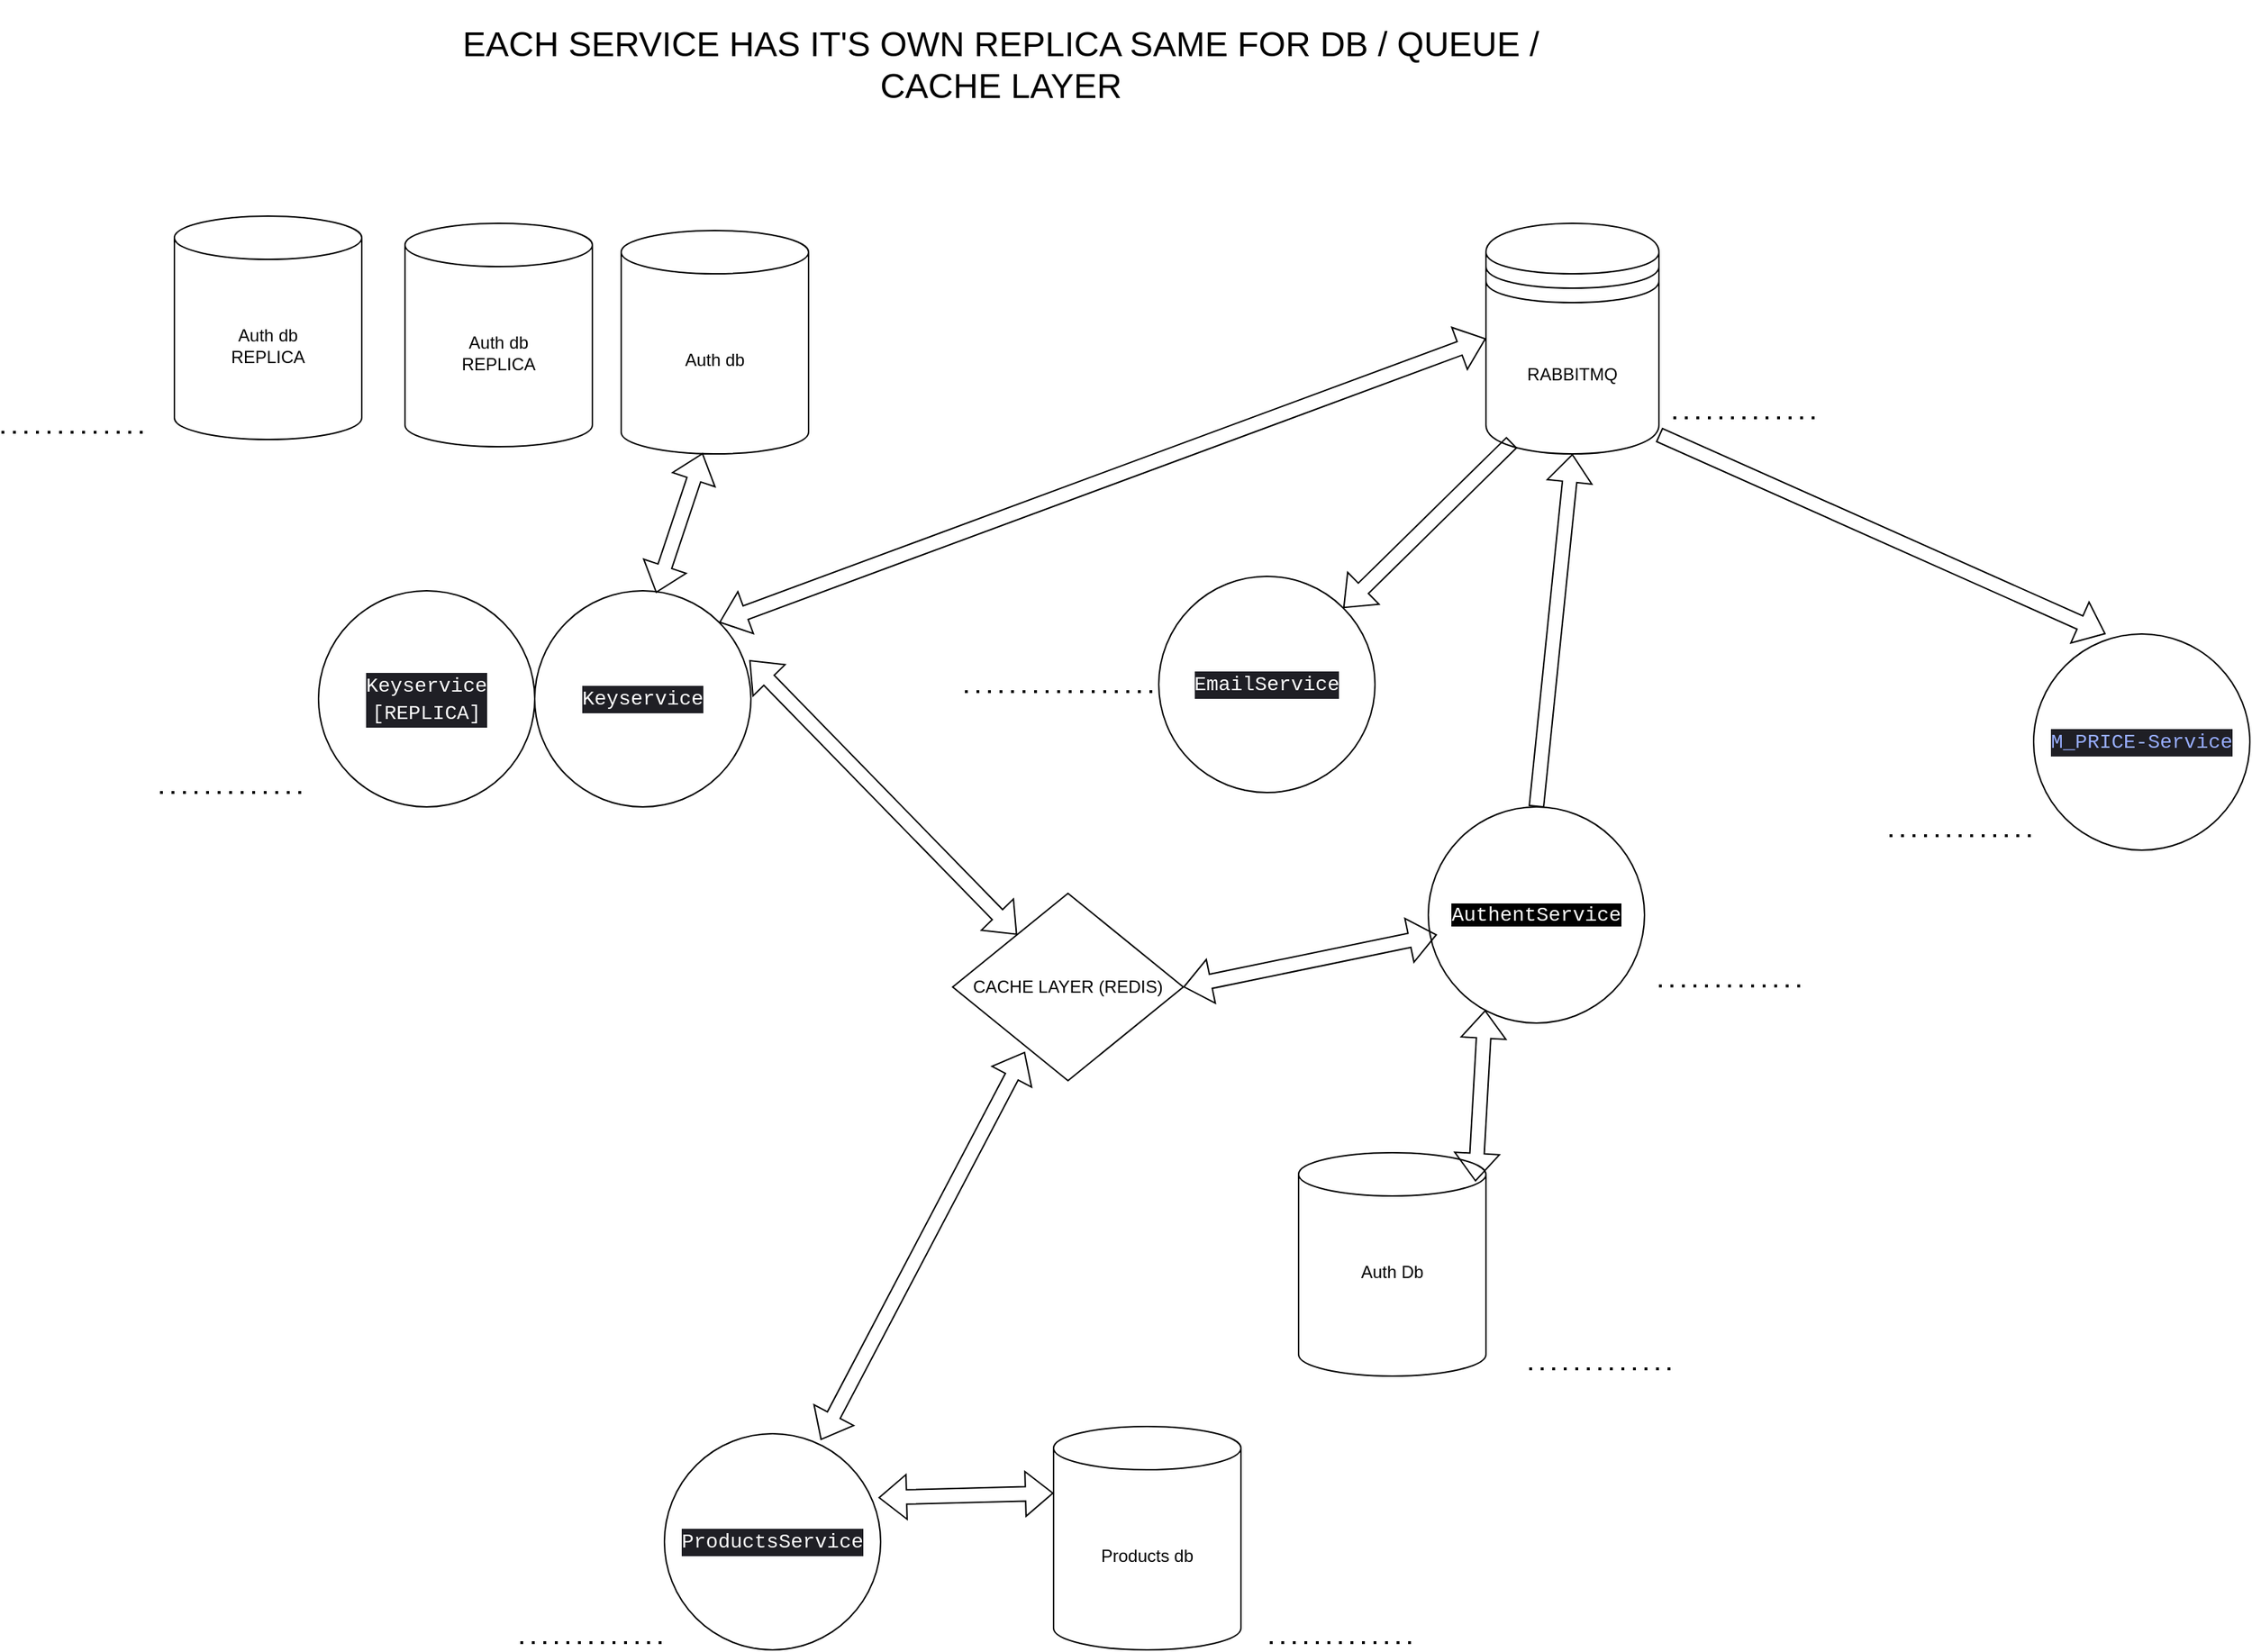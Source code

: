 <mxfile version="24.8.4">
  <diagram id="C5RBs43oDa-KdzZeNtuy" name="Page-1">
    <mxGraphModel dx="4014" dy="2916" grid="1" gridSize="10" guides="1" tooltips="1" connect="1" arrows="1" fold="1" page="1" pageScale="1" pageWidth="827" pageHeight="1169" math="0" shadow="0">
      <root>
        <mxCell id="WIyWlLk6GJQsqaUBKTNV-0" />
        <mxCell id="WIyWlLk6GJQsqaUBKTNV-1" parent="WIyWlLk6GJQsqaUBKTNV-0" />
        <mxCell id="S5fEqLQ17SnwDprI1mbb-0" value="&lt;div style=&quot;font-family: Consolas, &amp;quot;Courier New&amp;quot;, monospace; font-size: 14px; line-height: 19px; white-space: pre;&quot;&gt;&lt;font style=&quot;background-color: rgb(0, 0, 0);&quot; color=&quot;#ffffff&quot;&gt;AuthentService&lt;/font&gt;&lt;/div&gt;" style="ellipse;whiteSpace=wrap;html=1;aspect=fixed;" vertex="1" parent="WIyWlLk6GJQsqaUBKTNV-1">
          <mxGeometry x="600" y="450" width="150" height="150" as="geometry" />
        </mxCell>
        <mxCell id="S5fEqLQ17SnwDprI1mbb-1" value="&lt;div style=&quot;background-color: rgb(31, 31, 37); font-family: Consolas, &amp;quot;Courier New&amp;quot;, monospace; font-size: 14px; line-height: 19px; white-space: pre;&quot;&gt;&lt;div style=&quot;line-height: 19px;&quot;&gt;&lt;font color=&quot;#ffffff&quot;&gt;EmailService&lt;/font&gt;&lt;/div&gt;&lt;/div&gt;" style="ellipse;whiteSpace=wrap;html=1;aspect=fixed;" vertex="1" parent="WIyWlLk6GJQsqaUBKTNV-1">
          <mxGeometry x="413" y="290" width="150" height="150" as="geometry" />
        </mxCell>
        <mxCell id="S5fEqLQ17SnwDprI1mbb-2" value="&lt;div style=&quot;background-color: rgb(31, 31, 37); font-family: Consolas, &amp;quot;Courier New&amp;quot;, monospace; font-size: 14px; line-height: 19px; white-space: pre;&quot;&gt;&lt;div style=&quot;line-height: 19px;&quot;&gt;&lt;div style=&quot;line-height: 19px;&quot;&gt;&lt;font color=&quot;#ffffff&quot;&gt;ProductsService&lt;/font&gt;&lt;/div&gt;&lt;/div&gt;&lt;/div&gt;" style="ellipse;whiteSpace=wrap;html=1;aspect=fixed;" vertex="1" parent="WIyWlLk6GJQsqaUBKTNV-1">
          <mxGeometry x="70" y="885" width="150" height="150" as="geometry" />
        </mxCell>
        <mxCell id="S5fEqLQ17SnwDprI1mbb-3" value="&lt;div style=&quot;background-color: rgb(31, 31, 37); font-family: Consolas, &amp;quot;Courier New&amp;quot;, monospace; font-size: 14px; line-height: 19px; white-space: pre;&quot;&gt;&lt;div style=&quot;line-height: 19px;&quot;&gt;&lt;div style=&quot;line-height: 19px;&quot;&gt;&lt;div style=&quot;line-height: 19px;&quot;&gt;&lt;font color=&quot;#ffffff&quot;&gt;Keyservice&lt;/font&gt;&lt;/div&gt;&lt;/div&gt;&lt;/div&gt;&lt;/div&gt;" style="ellipse;whiteSpace=wrap;html=1;aspect=fixed;" vertex="1" parent="WIyWlLk6GJQsqaUBKTNV-1">
          <mxGeometry x="-20" y="300" width="150" height="150" as="geometry" />
        </mxCell>
        <mxCell id="S5fEqLQ17SnwDprI1mbb-4" value="&lt;div style=&quot;background-color: rgb(31, 31, 37); font-family: Consolas, &amp;quot;Courier New&amp;quot;, monospace; font-size: 14px; line-height: 19px; white-space: pre;&quot;&gt;&lt;div style=&quot;line-height: 19px;&quot;&gt;&lt;div style=&quot;line-height: 19px;&quot;&gt;&lt;div style=&quot;color: rgb(191, 201, 215); line-height: 19px;&quot;&gt;&lt;span style=&quot;color: #97adff;&quot;&gt;M_PRICE-Service&lt;/span&gt;&lt;/div&gt;&lt;/div&gt;&lt;/div&gt;&lt;/div&gt;" style="ellipse;whiteSpace=wrap;html=1;aspect=fixed;" vertex="1" parent="WIyWlLk6GJQsqaUBKTNV-1">
          <mxGeometry x="1020" y="330" width="150" height="150" as="geometry" />
        </mxCell>
        <mxCell id="S5fEqLQ17SnwDprI1mbb-5" value="Products db" style="shape=cylinder3;whiteSpace=wrap;html=1;boundedLbl=1;backgroundOutline=1;size=15;" vertex="1" parent="WIyWlLk6GJQsqaUBKTNV-1">
          <mxGeometry x="340" y="880" width="130" height="155" as="geometry" />
        </mxCell>
        <mxCell id="S5fEqLQ17SnwDprI1mbb-6" value="Auth db" style="shape=cylinder3;whiteSpace=wrap;html=1;boundedLbl=1;backgroundOutline=1;size=15;" vertex="1" parent="WIyWlLk6GJQsqaUBKTNV-1">
          <mxGeometry x="40" y="50" width="130" height="155" as="geometry" />
        </mxCell>
        <mxCell id="S5fEqLQ17SnwDprI1mbb-7" value="CACHE LAYER (REDIS)" style="rhombus;whiteSpace=wrap;html=1;" vertex="1" parent="WIyWlLk6GJQsqaUBKTNV-1">
          <mxGeometry x="270" y="510" width="160" height="130" as="geometry" />
        </mxCell>
        <mxCell id="S5fEqLQ17SnwDprI1mbb-10" value="RABBITMQ" style="shape=datastore;whiteSpace=wrap;html=1;" vertex="1" parent="WIyWlLk6GJQsqaUBKTNV-1">
          <mxGeometry x="640" y="45" width="120" height="160" as="geometry" />
        </mxCell>
        <mxCell id="S5fEqLQ17SnwDprI1mbb-12" value="Auth Db&lt;div&gt;&lt;br&gt;&lt;/div&gt;" style="shape=cylinder3;whiteSpace=wrap;html=1;boundedLbl=1;backgroundOutline=1;size=15;" vertex="1" parent="WIyWlLk6GJQsqaUBKTNV-1">
          <mxGeometry x="510" y="690" width="130" height="155" as="geometry" />
        </mxCell>
        <mxCell id="S5fEqLQ17SnwDprI1mbb-15" value="" style="shape=flexArrow;endArrow=classic;startArrow=classic;html=1;rounded=0;entryX=0.04;entryY=0.591;entryDx=0;entryDy=0;entryPerimeter=0;exitX=1;exitY=0.5;exitDx=0;exitDy=0;" edge="1" parent="WIyWlLk6GJQsqaUBKTNV-1" source="S5fEqLQ17SnwDprI1mbb-7" target="S5fEqLQ17SnwDprI1mbb-0">
          <mxGeometry width="100" height="100" relative="1" as="geometry">
            <mxPoint x="450" y="620" as="sourcePoint" />
            <mxPoint x="550" y="520" as="targetPoint" />
          </mxGeometry>
        </mxCell>
        <mxCell id="S5fEqLQ17SnwDprI1mbb-16" value="" style="shape=flexArrow;endArrow=classic;startArrow=classic;html=1;rounded=0;exitX=0.723;exitY=0.029;exitDx=0;exitDy=0;exitPerimeter=0;entryX=0.313;entryY=0.846;entryDx=0;entryDy=0;entryPerimeter=0;" edge="1" parent="WIyWlLk6GJQsqaUBKTNV-1" source="S5fEqLQ17SnwDprI1mbb-2" target="S5fEqLQ17SnwDprI1mbb-7">
          <mxGeometry width="100" height="100" relative="1" as="geometry">
            <mxPoint x="140" y="817.5" as="sourcePoint" />
            <mxPoint x="240" y="717.5" as="targetPoint" />
          </mxGeometry>
        </mxCell>
        <mxCell id="S5fEqLQ17SnwDprI1mbb-18" value="" style="shape=flexArrow;endArrow=classic;startArrow=classic;html=1;rounded=0;entryX=0.263;entryY=0.94;entryDx=0;entryDy=0;entryPerimeter=0;exitX=0.944;exitY=0.129;exitDx=0;exitDy=0;exitPerimeter=0;" edge="1" parent="WIyWlLk6GJQsqaUBKTNV-1" source="S5fEqLQ17SnwDprI1mbb-12" target="S5fEqLQ17SnwDprI1mbb-0">
          <mxGeometry width="100" height="100" relative="1" as="geometry">
            <mxPoint x="440" y="690" as="sourcePoint" />
            <mxPoint x="540" y="590" as="targetPoint" />
          </mxGeometry>
        </mxCell>
        <mxCell id="S5fEqLQ17SnwDprI1mbb-19" value="" style="shape=flexArrow;endArrow=classic;startArrow=classic;html=1;rounded=0;exitX=0.99;exitY=0.296;exitDx=0;exitDy=0;exitPerimeter=0;entryX=0;entryY=0;entryDx=0;entryDy=46.25;entryPerimeter=0;" edge="1" parent="WIyWlLk6GJQsqaUBKTNV-1" source="S5fEqLQ17SnwDprI1mbb-2" target="S5fEqLQ17SnwDprI1mbb-5">
          <mxGeometry width="100" height="100" relative="1" as="geometry">
            <mxPoint x="210" y="880" as="sourcePoint" />
            <mxPoint x="310" y="780" as="targetPoint" />
          </mxGeometry>
        </mxCell>
        <mxCell id="S5fEqLQ17SnwDprI1mbb-20" value="" style="shape=flexArrow;endArrow=classic;startArrow=classic;html=1;rounded=0;exitX=0.993;exitY=0.321;exitDx=0;exitDy=0;exitPerimeter=0;" edge="1" parent="WIyWlLk6GJQsqaUBKTNV-1" source="S5fEqLQ17SnwDprI1mbb-3" target="S5fEqLQ17SnwDprI1mbb-7">
          <mxGeometry width="100" height="100" relative="1" as="geometry">
            <mxPoint x="170" y="420" as="sourcePoint" />
            <mxPoint x="270" y="320" as="targetPoint" />
          </mxGeometry>
        </mxCell>
        <mxCell id="S5fEqLQ17SnwDprI1mbb-21" value="" style="shape=flexArrow;endArrow=classic;startArrow=classic;html=1;rounded=0;exitX=0.561;exitY=0.01;exitDx=0;exitDy=0;exitPerimeter=0;entryX=0.435;entryY=0.996;entryDx=0;entryDy=0;entryPerimeter=0;" edge="1" parent="WIyWlLk6GJQsqaUBKTNV-1" source="S5fEqLQ17SnwDprI1mbb-3" target="S5fEqLQ17SnwDprI1mbb-6">
          <mxGeometry width="100" height="100" relative="1" as="geometry">
            <mxPoint x="130" y="330" as="sourcePoint" />
            <mxPoint x="230" y="230" as="targetPoint" />
          </mxGeometry>
        </mxCell>
        <mxCell id="S5fEqLQ17SnwDprI1mbb-22" value="Auth db&lt;div&gt;REPLICA&lt;/div&gt;" style="shape=cylinder3;whiteSpace=wrap;html=1;boundedLbl=1;backgroundOutline=1;size=15;" vertex="1" parent="WIyWlLk6GJQsqaUBKTNV-1">
          <mxGeometry x="-110" y="45" width="130" height="155" as="geometry" />
        </mxCell>
        <mxCell id="S5fEqLQ17SnwDprI1mbb-23" value="Auth db&lt;div&gt;REPLICA&lt;/div&gt;" style="shape=cylinder3;whiteSpace=wrap;html=1;boundedLbl=1;backgroundOutline=1;size=15;" vertex="1" parent="WIyWlLk6GJQsqaUBKTNV-1">
          <mxGeometry x="-270" y="40" width="130" height="155" as="geometry" />
        </mxCell>
        <mxCell id="S5fEqLQ17SnwDprI1mbb-24" value="" style="endArrow=none;dashed=1;html=1;dashPattern=1 3;strokeWidth=2;rounded=0;" edge="1" parent="WIyWlLk6GJQsqaUBKTNV-1">
          <mxGeometry width="50" height="50" relative="1" as="geometry">
            <mxPoint x="-390" y="190" as="sourcePoint" />
            <mxPoint x="-290" y="190" as="targetPoint" />
          </mxGeometry>
        </mxCell>
        <mxCell id="S5fEqLQ17SnwDprI1mbb-26" value="&lt;div style=&quot;background-color: rgb(31, 31, 37); font-family: Consolas, &amp;quot;Courier New&amp;quot;, monospace; font-size: 14px; line-height: 19px; white-space: pre;&quot;&gt;&lt;div style=&quot;line-height: 19px;&quot;&gt;&lt;div style=&quot;line-height: 19px;&quot;&gt;&lt;div style=&quot;line-height: 19px;&quot;&gt;&lt;font color=&quot;#ffffff&quot;&gt;Keyservice&lt;/font&gt;&lt;/div&gt;&lt;div style=&quot;line-height: 19px;&quot;&gt;&lt;font color=&quot;#ffffff&quot;&gt;[REPLICA]&lt;/font&gt;&lt;/div&gt;&lt;/div&gt;&lt;/div&gt;&lt;/div&gt;" style="ellipse;whiteSpace=wrap;html=1;aspect=fixed;" vertex="1" parent="WIyWlLk6GJQsqaUBKTNV-1">
          <mxGeometry x="-170" y="300" width="150" height="150" as="geometry" />
        </mxCell>
        <mxCell id="S5fEqLQ17SnwDprI1mbb-27" value="" style="endArrow=none;dashed=1;html=1;dashPattern=1 3;strokeWidth=2;rounded=0;" edge="1" parent="WIyWlLk6GJQsqaUBKTNV-1">
          <mxGeometry width="50" height="50" relative="1" as="geometry">
            <mxPoint x="-280" y="440" as="sourcePoint" />
            <mxPoint x="-180" y="440" as="targetPoint" />
          </mxGeometry>
        </mxCell>
        <mxCell id="S5fEqLQ17SnwDprI1mbb-29" value="" style="endArrow=none;dashed=1;html=1;dashPattern=1 3;strokeWidth=2;rounded=0;" edge="1" parent="WIyWlLk6GJQsqaUBKTNV-1">
          <mxGeometry width="50" height="50" relative="1" as="geometry">
            <mxPoint x="670" y="840" as="sourcePoint" />
            <mxPoint x="770" y="840" as="targetPoint" />
          </mxGeometry>
        </mxCell>
        <mxCell id="S5fEqLQ17SnwDprI1mbb-30" value="" style="endArrow=none;dashed=1;html=1;dashPattern=1 3;strokeWidth=2;rounded=0;" edge="1" parent="WIyWlLk6GJQsqaUBKTNV-1">
          <mxGeometry width="50" height="50" relative="1" as="geometry">
            <mxPoint x="490" y="1030" as="sourcePoint" />
            <mxPoint x="590" y="1030" as="targetPoint" />
          </mxGeometry>
        </mxCell>
        <mxCell id="S5fEqLQ17SnwDprI1mbb-31" value="" style="endArrow=none;dashed=1;html=1;dashPattern=1 3;strokeWidth=2;rounded=0;" edge="1" parent="WIyWlLk6GJQsqaUBKTNV-1">
          <mxGeometry width="50" height="50" relative="1" as="geometry">
            <mxPoint x="-30" y="1030" as="sourcePoint" />
            <mxPoint x="70" y="1030" as="targetPoint" />
          </mxGeometry>
        </mxCell>
        <mxCell id="S5fEqLQ17SnwDprI1mbb-32" value="" style="endArrow=none;dashed=1;html=1;dashPattern=1 3;strokeWidth=2;rounded=0;" edge="1" parent="WIyWlLk6GJQsqaUBKTNV-1">
          <mxGeometry width="50" height="50" relative="1" as="geometry">
            <mxPoint x="920" y="470" as="sourcePoint" />
            <mxPoint x="1020" y="470" as="targetPoint" />
          </mxGeometry>
        </mxCell>
        <mxCell id="S5fEqLQ17SnwDprI1mbb-34" value="" style="endArrow=none;dashed=1;html=1;dashPattern=1 3;strokeWidth=2;rounded=0;" edge="1" parent="WIyWlLk6GJQsqaUBKTNV-1">
          <mxGeometry width="50" height="50" relative="1" as="geometry">
            <mxPoint x="760" y="574.23" as="sourcePoint" />
            <mxPoint x="860" y="574.23" as="targetPoint" />
          </mxGeometry>
        </mxCell>
        <mxCell id="S5fEqLQ17SnwDprI1mbb-35" value="" style="shape=flexArrow;endArrow=classic;startArrow=classic;html=1;rounded=0;exitX=1;exitY=0;exitDx=0;exitDy=0;entryX=0;entryY=0.5;entryDx=0;entryDy=0;" edge="1" parent="WIyWlLk6GJQsqaUBKTNV-1" source="S5fEqLQ17SnwDprI1mbb-3" target="S5fEqLQ17SnwDprI1mbb-10">
          <mxGeometry width="100" height="100" relative="1" as="geometry">
            <mxPoint x="120" y="305" as="sourcePoint" />
            <mxPoint x="220" y="205" as="targetPoint" />
          </mxGeometry>
        </mxCell>
        <mxCell id="S5fEqLQ17SnwDprI1mbb-36" value="" style="shape=flexArrow;endArrow=classic;html=1;rounded=0;exitX=0.15;exitY=0.95;exitDx=0;exitDy=0;exitPerimeter=0;entryX=1;entryY=0;entryDx=0;entryDy=0;" edge="1" parent="WIyWlLk6GJQsqaUBKTNV-1" source="S5fEqLQ17SnwDprI1mbb-10" target="S5fEqLQ17SnwDprI1mbb-1">
          <mxGeometry width="50" height="50" relative="1" as="geometry">
            <mxPoint x="680" y="280" as="sourcePoint" />
            <mxPoint x="600" y="320" as="targetPoint" />
          </mxGeometry>
        </mxCell>
        <mxCell id="S5fEqLQ17SnwDprI1mbb-37" value="&lt;span style=&quot;font-size: 24px;&quot;&gt;EACH SERVICE HAS IT&#39;S OWN REPLICA SAME FOR DB / QUEUE / CACHE LAYER&lt;/span&gt;" style="text;html=1;align=center;verticalAlign=middle;whiteSpace=wrap;rounded=0;" vertex="1" parent="WIyWlLk6GJQsqaUBKTNV-1">
          <mxGeometry x="-110" y="-110" width="827" height="90" as="geometry" />
        </mxCell>
        <mxCell id="S5fEqLQ17SnwDprI1mbb-38" value="" style="shape=flexArrow;endArrow=classic;html=1;rounded=0;exitX=0.5;exitY=0;exitDx=0;exitDy=0;entryX=0.5;entryY=1;entryDx=0;entryDy=0;" edge="1" parent="WIyWlLk6GJQsqaUBKTNV-1" source="S5fEqLQ17SnwDprI1mbb-0" target="S5fEqLQ17SnwDprI1mbb-10">
          <mxGeometry width="50" height="50" relative="1" as="geometry">
            <mxPoint x="667" y="430" as="sourcePoint" />
            <mxPoint x="717" y="380" as="targetPoint" />
          </mxGeometry>
        </mxCell>
        <mxCell id="S5fEqLQ17SnwDprI1mbb-39" value="" style="shape=flexArrow;endArrow=classic;html=1;rounded=0;exitX=1;exitY=0.917;exitDx=0;exitDy=0;exitPerimeter=0;entryX=0.333;entryY=0;entryDx=0;entryDy=0;entryPerimeter=0;" edge="1" parent="WIyWlLk6GJQsqaUBKTNV-1" source="S5fEqLQ17SnwDprI1mbb-10" target="S5fEqLQ17SnwDprI1mbb-4">
          <mxGeometry width="50" height="50" relative="1" as="geometry">
            <mxPoint x="944" y="195" as="sourcePoint" />
            <mxPoint x="827" y="310" as="targetPoint" />
          </mxGeometry>
        </mxCell>
        <mxCell id="S5fEqLQ17SnwDprI1mbb-40" value="" style="endArrow=none;dashed=1;html=1;dashPattern=1 3;strokeWidth=2;rounded=0;" edge="1" parent="WIyWlLk6GJQsqaUBKTNV-1">
          <mxGeometry width="50" height="50" relative="1" as="geometry">
            <mxPoint x="278.5" y="370" as="sourcePoint" />
            <mxPoint x="410" y="370" as="targetPoint" />
          </mxGeometry>
        </mxCell>
        <mxCell id="S5fEqLQ17SnwDprI1mbb-41" value="" style="endArrow=none;dashed=1;html=1;dashPattern=1 3;strokeWidth=2;rounded=0;" edge="1" parent="WIyWlLk6GJQsqaUBKTNV-1">
          <mxGeometry width="50" height="50" relative="1" as="geometry">
            <mxPoint x="770" y="180" as="sourcePoint" />
            <mxPoint x="870" y="180" as="targetPoint" />
          </mxGeometry>
        </mxCell>
      </root>
    </mxGraphModel>
  </diagram>
</mxfile>
